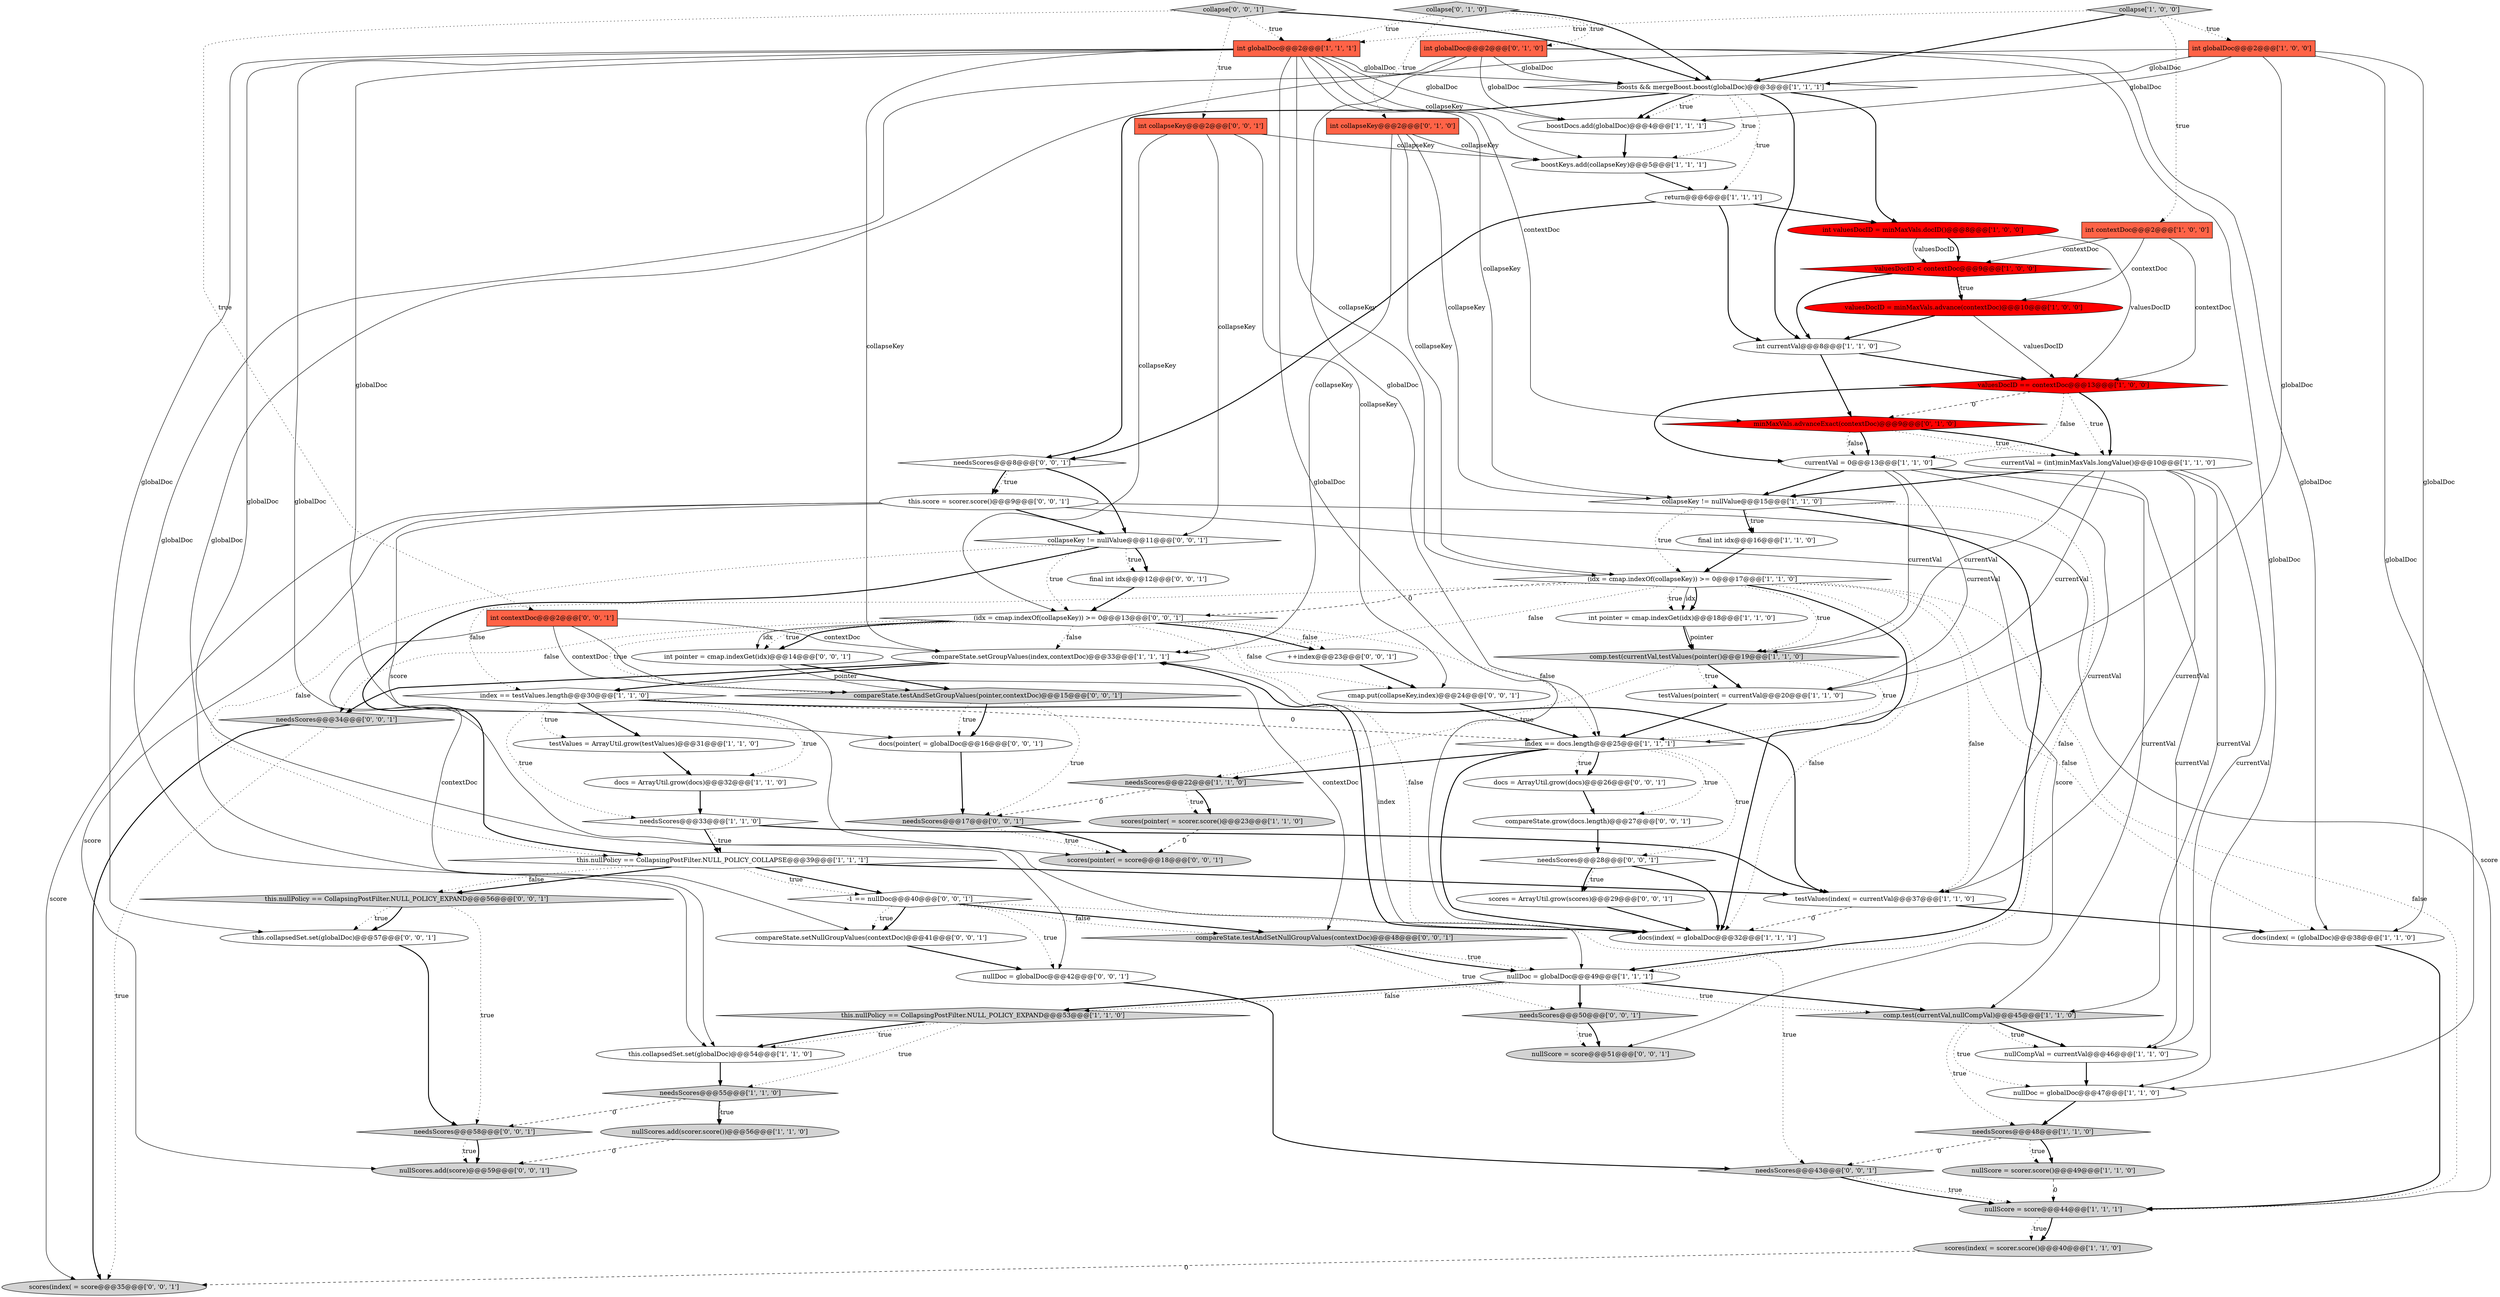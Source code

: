 digraph {
19 [style = filled, label = "comp.test(currentVal,nullCompVal)@@@45@@@['1', '1', '0']", fillcolor = lightgray, shape = diamond image = "AAA0AAABBB1BBB"];
1 [style = filled, label = "currentVal = (int)minMaxVals.longValue()@@@10@@@['1', '1', '0']", fillcolor = white, shape = ellipse image = "AAA0AAABBB1BBB"];
45 [style = filled, label = "collapse['0', '1', '0']", fillcolor = lightgray, shape = diamond image = "AAA0AAABBB2BBB"];
59 [style = filled, label = "needsScores@@@8@@@['0', '0', '1']", fillcolor = white, shape = diamond image = "AAA0AAABBB3BBB"];
75 [style = filled, label = "this.collapsedSet.set(globalDoc)@@@57@@@['0', '0', '1']", fillcolor = white, shape = ellipse image = "AAA0AAABBB3BBB"];
5 [style = filled, label = "nullScores.add(scorer.score())@@@56@@@['1', '1', '0']", fillcolor = lightgray, shape = ellipse image = "AAA0AAABBB1BBB"];
18 [style = filled, label = "(idx = cmap.indexOf(collapseKey)) >= 0@@@17@@@['1', '1', '0']", fillcolor = white, shape = diamond image = "AAA0AAABBB1BBB"];
52 [style = filled, label = "collapseKey != nullValue@@@11@@@['0', '0', '1']", fillcolor = white, shape = diamond image = "AAA0AAABBB3BBB"];
55 [style = filled, label = "nullScores.add(score)@@@59@@@['0', '0', '1']", fillcolor = lightgray, shape = ellipse image = "AAA0AAABBB3BBB"];
54 [style = filled, label = "compareState.setNullGroupValues(contextDoc)@@@41@@@['0', '0', '1']", fillcolor = white, shape = ellipse image = "AAA0AAABBB3BBB"];
7 [style = filled, label = "valuesDocID == contextDoc@@@13@@@['1', '0', '0']", fillcolor = red, shape = diamond image = "AAA1AAABBB1BBB"];
33 [style = filled, label = "currentVal = 0@@@13@@@['1', '1', '0']", fillcolor = white, shape = ellipse image = "AAA0AAABBB1BBB"];
40 [style = filled, label = "valuesDocID = minMaxVals.advance(contextDoc)@@@10@@@['1', '0', '0']", fillcolor = red, shape = ellipse image = "AAA1AAABBB1BBB"];
67 [style = filled, label = "compareState.testAndSetGroupValues(pointer,contextDoc)@@@15@@@['0', '0', '1']", fillcolor = lightgray, shape = diamond image = "AAA0AAABBB3BBB"];
69 [style = filled, label = "++index@@@23@@@['0', '0', '1']", fillcolor = white, shape = ellipse image = "AAA0AAABBB3BBB"];
71 [style = filled, label = "compareState.grow(docs.length)@@@27@@@['0', '0', '1']", fillcolor = white, shape = ellipse image = "AAA0AAABBB3BBB"];
72 [style = filled, label = "compareState.testAndSetNullGroupValues(contextDoc)@@@48@@@['0', '0', '1']", fillcolor = lightgray, shape = diamond image = "AAA0AAABBB3BBB"];
11 [style = filled, label = "testValues(pointer( = currentVal@@@20@@@['1', '1', '0']", fillcolor = white, shape = ellipse image = "AAA0AAABBB1BBB"];
4 [style = filled, label = "compareState.setGroupValues(index,contextDoc)@@@33@@@['1', '1', '1']", fillcolor = white, shape = ellipse image = "AAA0AAABBB1BBB"];
30 [style = filled, label = "this.nullPolicy == CollapsingPostFilter.NULL_POLICY_EXPAND@@@53@@@['1', '1', '0']", fillcolor = lightgray, shape = diamond image = "AAA0AAABBB1BBB"];
32 [style = filled, label = "nullDoc = globalDoc@@@47@@@['1', '1', '0']", fillcolor = white, shape = ellipse image = "AAA0AAABBB1BBB"];
28 [style = filled, label = "int globalDoc@@@2@@@['1', '1', '1']", fillcolor = tomato, shape = box image = "AAA0AAABBB1BBB"];
31 [style = filled, label = "this.collapsedSet.set(globalDoc)@@@54@@@['1', '1', '0']", fillcolor = white, shape = ellipse image = "AAA0AAABBB1BBB"];
58 [style = filled, label = "nullDoc = globalDoc@@@42@@@['0', '0', '1']", fillcolor = white, shape = ellipse image = "AAA0AAABBB3BBB"];
53 [style = filled, label = "scores(pointer( = score@@@18@@@['0', '0', '1']", fillcolor = lightgray, shape = ellipse image = "AAA0AAABBB3BBB"];
62 [style = filled, label = "docs = ArrayUtil.grow(docs)@@@26@@@['0', '0', '1']", fillcolor = white, shape = ellipse image = "AAA0AAABBB3BBB"];
36 [style = filled, label = "collapse['1', '0', '0']", fillcolor = lightgray, shape = diamond image = "AAA0AAABBB1BBB"];
44 [style = filled, label = "this.nullPolicy == CollapsingPostFilter.NULL_POLICY_COLLAPSE@@@39@@@['1', '1', '1']", fillcolor = white, shape = diamond image = "AAA0AAABBB1BBB"];
64 [style = filled, label = "docs(pointer( = globalDoc@@@16@@@['0', '0', '1']", fillcolor = white, shape = ellipse image = "AAA0AAABBB3BBB"];
23 [style = filled, label = "testValues(index( = currentVal@@@37@@@['1', '1', '0']", fillcolor = white, shape = ellipse image = "AAA0AAABBB1BBB"];
51 [style = filled, label = "-1 == nullDoc@@@40@@@['0', '0', '1']", fillcolor = white, shape = diamond image = "AAA0AAABBB3BBB"];
78 [style = filled, label = "collapse['0', '0', '1']", fillcolor = lightgray, shape = diamond image = "AAA0AAABBB3BBB"];
43 [style = filled, label = "docs = ArrayUtil.grow(docs)@@@32@@@['1', '1', '0']", fillcolor = white, shape = ellipse image = "AAA0AAABBB1BBB"];
65 [style = filled, label = "cmap.put(collapseKey,index)@@@24@@@['0', '0', '1']", fillcolor = white, shape = ellipse image = "AAA0AAABBB3BBB"];
74 [style = filled, label = "needsScores@@@50@@@['0', '0', '1']", fillcolor = lightgray, shape = diamond image = "AAA0AAABBB3BBB"];
80 [style = filled, label = "(idx = cmap.indexOf(collapseKey)) >= 0@@@13@@@['0', '0', '1']", fillcolor = white, shape = diamond image = "AAA0AAABBB3BBB"];
66 [style = filled, label = "int pointer = cmap.indexGet(idx)@@@14@@@['0', '0', '1']", fillcolor = white, shape = ellipse image = "AAA0AAABBB3BBB"];
0 [style = filled, label = "int currentVal@@@8@@@['1', '1', '0']", fillcolor = white, shape = ellipse image = "AAA0AAABBB1BBB"];
49 [style = filled, label = "this.nullPolicy == CollapsingPostFilter.NULL_POLICY_EXPAND@@@56@@@['0', '0', '1']", fillcolor = lightgray, shape = diamond image = "AAA0AAABBB3BBB"];
26 [style = filled, label = "nullCompVal = currentVal@@@46@@@['1', '1', '0']", fillcolor = white, shape = ellipse image = "AAA0AAABBB1BBB"];
20 [style = filled, label = "needsScores@@@55@@@['1', '1', '0']", fillcolor = lightgray, shape = diamond image = "AAA0AAABBB1BBB"];
46 [style = filled, label = "int globalDoc@@@2@@@['0', '1', '0']", fillcolor = tomato, shape = box image = "AAA0AAABBB2BBB"];
21 [style = filled, label = "boostKeys.add(collapseKey)@@@5@@@['1', '1', '1']", fillcolor = white, shape = ellipse image = "AAA0AAABBB1BBB"];
77 [style = filled, label = "scores(index( = score@@@35@@@['0', '0', '1']", fillcolor = lightgray, shape = ellipse image = "AAA0AAABBB3BBB"];
22 [style = filled, label = "scores(pointer( = scorer.score()@@@23@@@['1', '1', '0']", fillcolor = lightgray, shape = ellipse image = "AAA0AAABBB1BBB"];
76 [style = filled, label = "needsScores@@@17@@@['0', '0', '1']", fillcolor = lightgray, shape = diamond image = "AAA0AAABBB3BBB"];
41 [style = filled, label = "comp.test(currentVal,testValues(pointer()@@@19@@@['1', '1', '0']", fillcolor = lightgray, shape = diamond image = "AAA0AAABBB1BBB"];
48 [style = filled, label = "int collapseKey@@@2@@@['0', '1', '0']", fillcolor = tomato, shape = box image = "AAA0AAABBB2BBB"];
73 [style = filled, label = "scores = ArrayUtil.grow(scores)@@@29@@@['0', '0', '1']", fillcolor = white, shape = ellipse image = "AAA0AAABBB3BBB"];
8 [style = filled, label = "nullDoc = globalDoc@@@49@@@['1', '1', '1']", fillcolor = white, shape = ellipse image = "AAA0AAABBB1BBB"];
60 [style = filled, label = "int collapseKey@@@2@@@['0', '0', '1']", fillcolor = tomato, shape = box image = "AAA0AAABBB3BBB"];
25 [style = filled, label = "docs(index( = globalDoc@@@32@@@['1', '1', '1']", fillcolor = white, shape = ellipse image = "AAA0AAABBB1BBB"];
34 [style = filled, label = "boostDocs.add(globalDoc)@@@4@@@['1', '1', '1']", fillcolor = white, shape = ellipse image = "AAA0AAABBB1BBB"];
38 [style = filled, label = "final int idx@@@16@@@['1', '1', '0']", fillcolor = white, shape = ellipse image = "AAA0AAABBB1BBB"];
70 [style = filled, label = "final int idx@@@12@@@['0', '0', '1']", fillcolor = white, shape = ellipse image = "AAA0AAABBB3BBB"];
27 [style = filled, label = "index == testValues.length@@@30@@@['1', '1', '0']", fillcolor = white, shape = diamond image = "AAA0AAABBB1BBB"];
13 [style = filled, label = "nullScore = score@@@44@@@['1', '1', '1']", fillcolor = lightgray, shape = ellipse image = "AAA0AAABBB1BBB"];
35 [style = filled, label = "testValues = ArrayUtil.grow(testValues)@@@31@@@['1', '1', '0']", fillcolor = white, shape = ellipse image = "AAA0AAABBB1BBB"];
3 [style = filled, label = "nullScore = scorer.score()@@@49@@@['1', '1', '0']", fillcolor = lightgray, shape = ellipse image = "AAA0AAABBB1BBB"];
15 [style = filled, label = "index == docs.length@@@25@@@['1', '1', '1']", fillcolor = white, shape = diamond image = "AAA0AAABBB1BBB"];
2 [style = filled, label = "needsScores@@@22@@@['1', '1', '0']", fillcolor = lightgray, shape = diamond image = "AAA0AAABBB1BBB"];
29 [style = filled, label = "needsScores@@@33@@@['1', '1', '0']", fillcolor = white, shape = diamond image = "AAA0AAABBB1BBB"];
6 [style = filled, label = "int contextDoc@@@2@@@['1', '0', '0']", fillcolor = tomato, shape = box image = "AAA0AAABBB1BBB"];
16 [style = filled, label = "needsScores@@@48@@@['1', '1', '0']", fillcolor = lightgray, shape = diamond image = "AAA0AAABBB1BBB"];
24 [style = filled, label = "int pointer = cmap.indexGet(idx)@@@18@@@['1', '1', '0']", fillcolor = white, shape = ellipse image = "AAA0AAABBB1BBB"];
37 [style = filled, label = "scores(index( = scorer.score()@@@40@@@['1', '1', '0']", fillcolor = lightgray, shape = ellipse image = "AAA0AAABBB1BBB"];
57 [style = filled, label = "needsScores@@@58@@@['0', '0', '1']", fillcolor = lightgray, shape = diamond image = "AAA0AAABBB3BBB"];
61 [style = filled, label = "int contextDoc@@@2@@@['0', '0', '1']", fillcolor = tomato, shape = box image = "AAA0AAABBB3BBB"];
50 [style = filled, label = "needsScores@@@28@@@['0', '0', '1']", fillcolor = white, shape = diamond image = "AAA0AAABBB3BBB"];
12 [style = filled, label = "docs(index( = (globalDoc)@@@38@@@['1', '1', '0']", fillcolor = white, shape = ellipse image = "AAA0AAABBB1BBB"];
39 [style = filled, label = "int valuesDocID = minMaxVals.docID()@@@8@@@['1', '0', '0']", fillcolor = red, shape = ellipse image = "AAA1AAABBB1BBB"];
56 [style = filled, label = "needsScores@@@34@@@['0', '0', '1']", fillcolor = lightgray, shape = diamond image = "AAA0AAABBB3BBB"];
79 [style = filled, label = "needsScores@@@43@@@['0', '0', '1']", fillcolor = lightgray, shape = diamond image = "AAA0AAABBB3BBB"];
47 [style = filled, label = "minMaxVals.advanceExact(contextDoc)@@@9@@@['0', '1', '0']", fillcolor = red, shape = diamond image = "AAA1AAABBB2BBB"];
68 [style = filled, label = "nullScore = score@@@51@@@['0', '0', '1']", fillcolor = lightgray, shape = ellipse image = "AAA0AAABBB3BBB"];
42 [style = filled, label = "boosts && mergeBoost.boost(globalDoc)@@@3@@@['1', '1', '1']", fillcolor = white, shape = diamond image = "AAA0AAABBB1BBB"];
14 [style = filled, label = "collapseKey != nullValue@@@15@@@['1', '1', '0']", fillcolor = white, shape = diamond image = "AAA0AAABBB1BBB"];
63 [style = filled, label = "this.score = scorer.score()@@@9@@@['0', '0', '1']", fillcolor = white, shape = ellipse image = "AAA0AAABBB3BBB"];
9 [style = filled, label = "int globalDoc@@@2@@@['1', '0', '0']", fillcolor = tomato, shape = box image = "AAA0AAABBB1BBB"];
17 [style = filled, label = "valuesDocID < contextDoc@@@9@@@['1', '0', '0']", fillcolor = red, shape = diamond image = "AAA1AAABBB1BBB"];
10 [style = filled, label = "return@@@6@@@['1', '1', '1']", fillcolor = white, shape = ellipse image = "AAA0AAABBB1BBB"];
36->6 [style = dotted, label="true"];
8->30 [style = bold, label=""];
21->10 [style = bold, label=""];
41->15 [style = dotted, label="true"];
80->15 [style = dotted, label="false"];
52->44 [style = bold, label=""];
70->80 [style = bold, label=""];
50->73 [style = dotted, label="true"];
2->22 [style = dotted, label="true"];
78->28 [style = dotted, label="true"];
2->76 [style = dashed, label="0"];
40->7 [style = solid, label="valuesDocID"];
18->12 [style = dotted, label="false"];
15->25 [style = bold, label=""];
28->47 [style = solid, label="contextDoc"];
23->25 [style = dashed, label="0"];
33->26 [style = solid, label="currentVal"];
1->41 [style = solid, label="currentVal"];
18->24 [style = solid, label="idx"];
41->11 [style = bold, label=""];
51->58 [style = dotted, label="true"];
35->43 [style = bold, label=""];
47->33 [style = bold, label=""];
61->4 [style = solid, label="contextDoc"];
78->42 [style = bold, label=""];
63->13 [style = solid, label="score"];
16->79 [style = dashed, label="0"];
22->53 [style = dashed, label="0"];
41->2 [style = dotted, label="true"];
44->51 [style = bold, label=""];
9->42 [style = solid, label="globalDoc"];
44->23 [style = bold, label=""];
46->15 [style = solid, label="globalDoc"];
10->39 [style = bold, label=""];
46->12 [style = solid, label="globalDoc"];
47->1 [style = dotted, label="true"];
49->75 [style = dotted, label="true"];
72->8 [style = dotted, label="true"];
45->42 [style = bold, label=""];
29->44 [style = bold, label=""];
43->29 [style = bold, label=""];
13->37 [style = dotted, label="true"];
23->12 [style = bold, label=""];
28->25 [style = solid, label="globalDoc"];
31->20 [style = bold, label=""];
51->54 [style = dotted, label="true"];
7->1 [style = dotted, label="true"];
37->77 [style = dashed, label="0"];
27->35 [style = dotted, label="true"];
5->55 [style = dashed, label="0"];
14->18 [style = dotted, label="true"];
80->4 [style = dotted, label="false"];
41->11 [style = dotted, label="true"];
33->19 [style = solid, label="currentVal"];
16->3 [style = bold, label=""];
52->70 [style = dotted, label="true"];
7->1 [style = bold, label=""];
26->32 [style = bold, label=""];
67->64 [style = bold, label=""];
51->54 [style = bold, label=""];
15->50 [style = dotted, label="true"];
66->67 [style = bold, label=""];
57->55 [style = bold, label=""];
10->59 [style = bold, label=""];
72->8 [style = bold, label=""];
64->76 [style = bold, label=""];
40->0 [style = bold, label=""];
1->11 [style = solid, label="currentVal"];
63->68 [style = solid, label="score"];
14->38 [style = bold, label=""];
79->13 [style = bold, label=""];
44->49 [style = bold, label=""];
80->25 [style = dotted, label="false"];
29->23 [style = bold, label=""];
80->66 [style = dotted, label="true"];
54->58 [style = bold, label=""];
0->7 [style = bold, label=""];
58->79 [style = bold, label=""];
20->5 [style = dotted, label="true"];
80->66 [style = bold, label=""];
7->33 [style = bold, label=""];
13->37 [style = bold, label=""];
18->4 [style = dotted, label="false"];
18->27 [style = dotted, label="false"];
46->32 [style = solid, label="globalDoc"];
38->18 [style = bold, label=""];
4->56 [style = bold, label=""];
52->44 [style = dotted, label="false"];
61->67 [style = solid, label="contextDoc"];
45->48 [style = dotted, label="true"];
80->67 [style = dotted, label="true"];
76->53 [style = dotted, label="true"];
44->49 [style = dotted, label="false"];
27->15 [style = dashed, label="0"];
27->29 [style = dotted, label="true"];
8->74 [style = bold, label=""];
19->26 [style = bold, label=""];
20->57 [style = dashed, label="0"];
49->57 [style = dotted, label="true"];
10->0 [style = bold, label=""];
59->63 [style = bold, label=""];
18->25 [style = bold, label=""];
18->41 [style = dotted, label="true"];
80->56 [style = dotted, label="false"];
76->53 [style = bold, label=""];
48->14 [style = solid, label="collapseKey"];
14->8 [style = bold, label=""];
33->11 [style = solid, label="currentVal"];
47->33 [style = dotted, label="false"];
36->42 [style = bold, label=""];
28->21 [style = solid, label="collapseKey"];
6->17 [style = solid, label="contextDoc"];
46->34 [style = solid, label="globalDoc"];
8->19 [style = dotted, label="true"];
19->26 [style = dotted, label="true"];
47->1 [style = bold, label=""];
61->54 [style = solid, label="contextDoc"];
65->15 [style = bold, label=""];
18->25 [style = dotted, label="false"];
18->24 [style = bold, label=""];
60->80 [style = solid, label="collapseKey"];
9->12 [style = solid, label="globalDoc"];
52->80 [style = dotted, label="true"];
67->76 [style = dotted, label="true"];
45->46 [style = dotted, label="true"];
1->19 [style = solid, label="currentVal"];
46->31 [style = solid, label="globalDoc"];
18->13 [style = dotted, label="false"];
42->39 [style = bold, label=""];
18->24 [style = dotted, label="true"];
48->18 [style = solid, label="collapseKey"];
72->74 [style = dotted, label="true"];
17->40 [style = bold, label=""];
45->28 [style = dotted, label="true"];
46->42 [style = solid, label="globalDoc"];
51->72 [style = bold, label=""];
32->16 [style = bold, label=""];
18->80 [style = dashed, label="0"];
6->40 [style = solid, label="contextDoc"];
28->64 [style = solid, label="globalDoc"];
36->28 [style = dotted, label="true"];
80->65 [style = dotted, label="false"];
56->77 [style = bold, label=""];
56->77 [style = dotted, label="true"];
3->13 [style = dashed, label="0"];
44->51 [style = dotted, label="true"];
27->35 [style = bold, label=""];
42->0 [style = bold, label=""];
24->41 [style = bold, label=""];
60->21 [style = solid, label="collapseKey"];
52->70 [style = bold, label=""];
80->69 [style = dotted, label="false"];
1->26 [style = solid, label="currentVal"];
12->13 [style = bold, label=""];
63->77 [style = solid, label="score"];
17->0 [style = bold, label=""];
28->58 [style = solid, label="globalDoc"];
14->8 [style = dotted, label="false"];
39->17 [style = bold, label=""];
30->20 [style = dotted, label="true"];
30->31 [style = bold, label=""];
63->52 [style = bold, label=""];
74->68 [style = bold, label=""];
33->41 [style = solid, label="currentVal"];
28->18 [style = solid, label="collapseKey"];
73->25 [style = bold, label=""];
49->75 [style = bold, label=""];
79->13 [style = dotted, label="true"];
80->66 [style = solid, label="idx"];
28->4 [style = solid, label="collapseKey"];
42->59 [style = bold, label=""];
42->34 [style = dotted, label="true"];
78->60 [style = dotted, label="true"];
34->21 [style = bold, label=""];
30->31 [style = dotted, label="true"];
63->53 [style = solid, label="score"];
9->31 [style = solid, label="globalDoc"];
7->47 [style = dashed, label="0"];
9->34 [style = solid, label="globalDoc"];
60->52 [style = solid, label="collapseKey"];
9->15 [style = solid, label="globalDoc"];
28->34 [style = solid, label="globalDoc"];
18->23 [style = dotted, label="false"];
69->65 [style = bold, label=""];
33->14 [style = bold, label=""];
42->34 [style = bold, label=""];
15->2 [style = bold, label=""];
28->75 [style = solid, label="globalDoc"];
27->43 [style = dotted, label="true"];
51->72 [style = dotted, label="false"];
67->64 [style = dotted, label="true"];
8->19 [style = bold, label=""];
48->4 [style = solid, label="collapseKey"];
78->61 [style = dotted, label="true"];
15->71 [style = dotted, label="true"];
28->8 [style = solid, label="globalDoc"];
59->52 [style = bold, label=""];
39->17 [style = solid, label="valuesDocID"];
28->14 [style = solid, label="collapseKey"];
29->44 [style = dotted, label="true"];
74->68 [style = dotted, label="true"];
25->4 [style = bold, label=""];
1->23 [style = solid, label="currentVal"];
15->62 [style = bold, label=""];
75->57 [style = bold, label=""];
9->32 [style = solid, label="globalDoc"];
17->40 [style = dotted, label="true"];
6->7 [style = solid, label="contextDoc"];
25->4 [style = solid, label="index"];
48->21 [style = solid, label="collapseKey"];
16->3 [style = dotted, label="true"];
63->55 [style = solid, label="score"];
11->15 [style = bold, label=""];
20->5 [style = bold, label=""];
50->25 [style = bold, label=""];
57->55 [style = dotted, label="true"];
61->72 [style = solid, label="contextDoc"];
42->10 [style = dotted, label="true"];
0->47 [style = bold, label=""];
62->71 [style = bold, label=""];
33->23 [style = solid, label="currentVal"];
14->38 [style = dotted, label="true"];
39->7 [style = solid, label="valuesDocID"];
71->50 [style = bold, label=""];
15->62 [style = dotted, label="true"];
51->79 [style = dotted, label="true"];
7->33 [style = dotted, label="false"];
19->32 [style = dotted, label="true"];
4->27 [style = bold, label=""];
28->42 [style = solid, label="globalDoc"];
50->73 [style = bold, label=""];
24->41 [style = solid, label="pointer"];
19->16 [style = dotted, label="true"];
59->63 [style = dotted, label="true"];
60->65 [style = solid, label="collapseKey"];
80->69 [style = bold, label=""];
1->14 [style = bold, label=""];
27->23 [style = bold, label=""];
66->67 [style = solid, label="pointer"];
2->22 [style = bold, label=""];
42->21 [style = dotted, label="true"];
8->30 [style = dotted, label="false"];
36->9 [style = dotted, label="true"];
}
